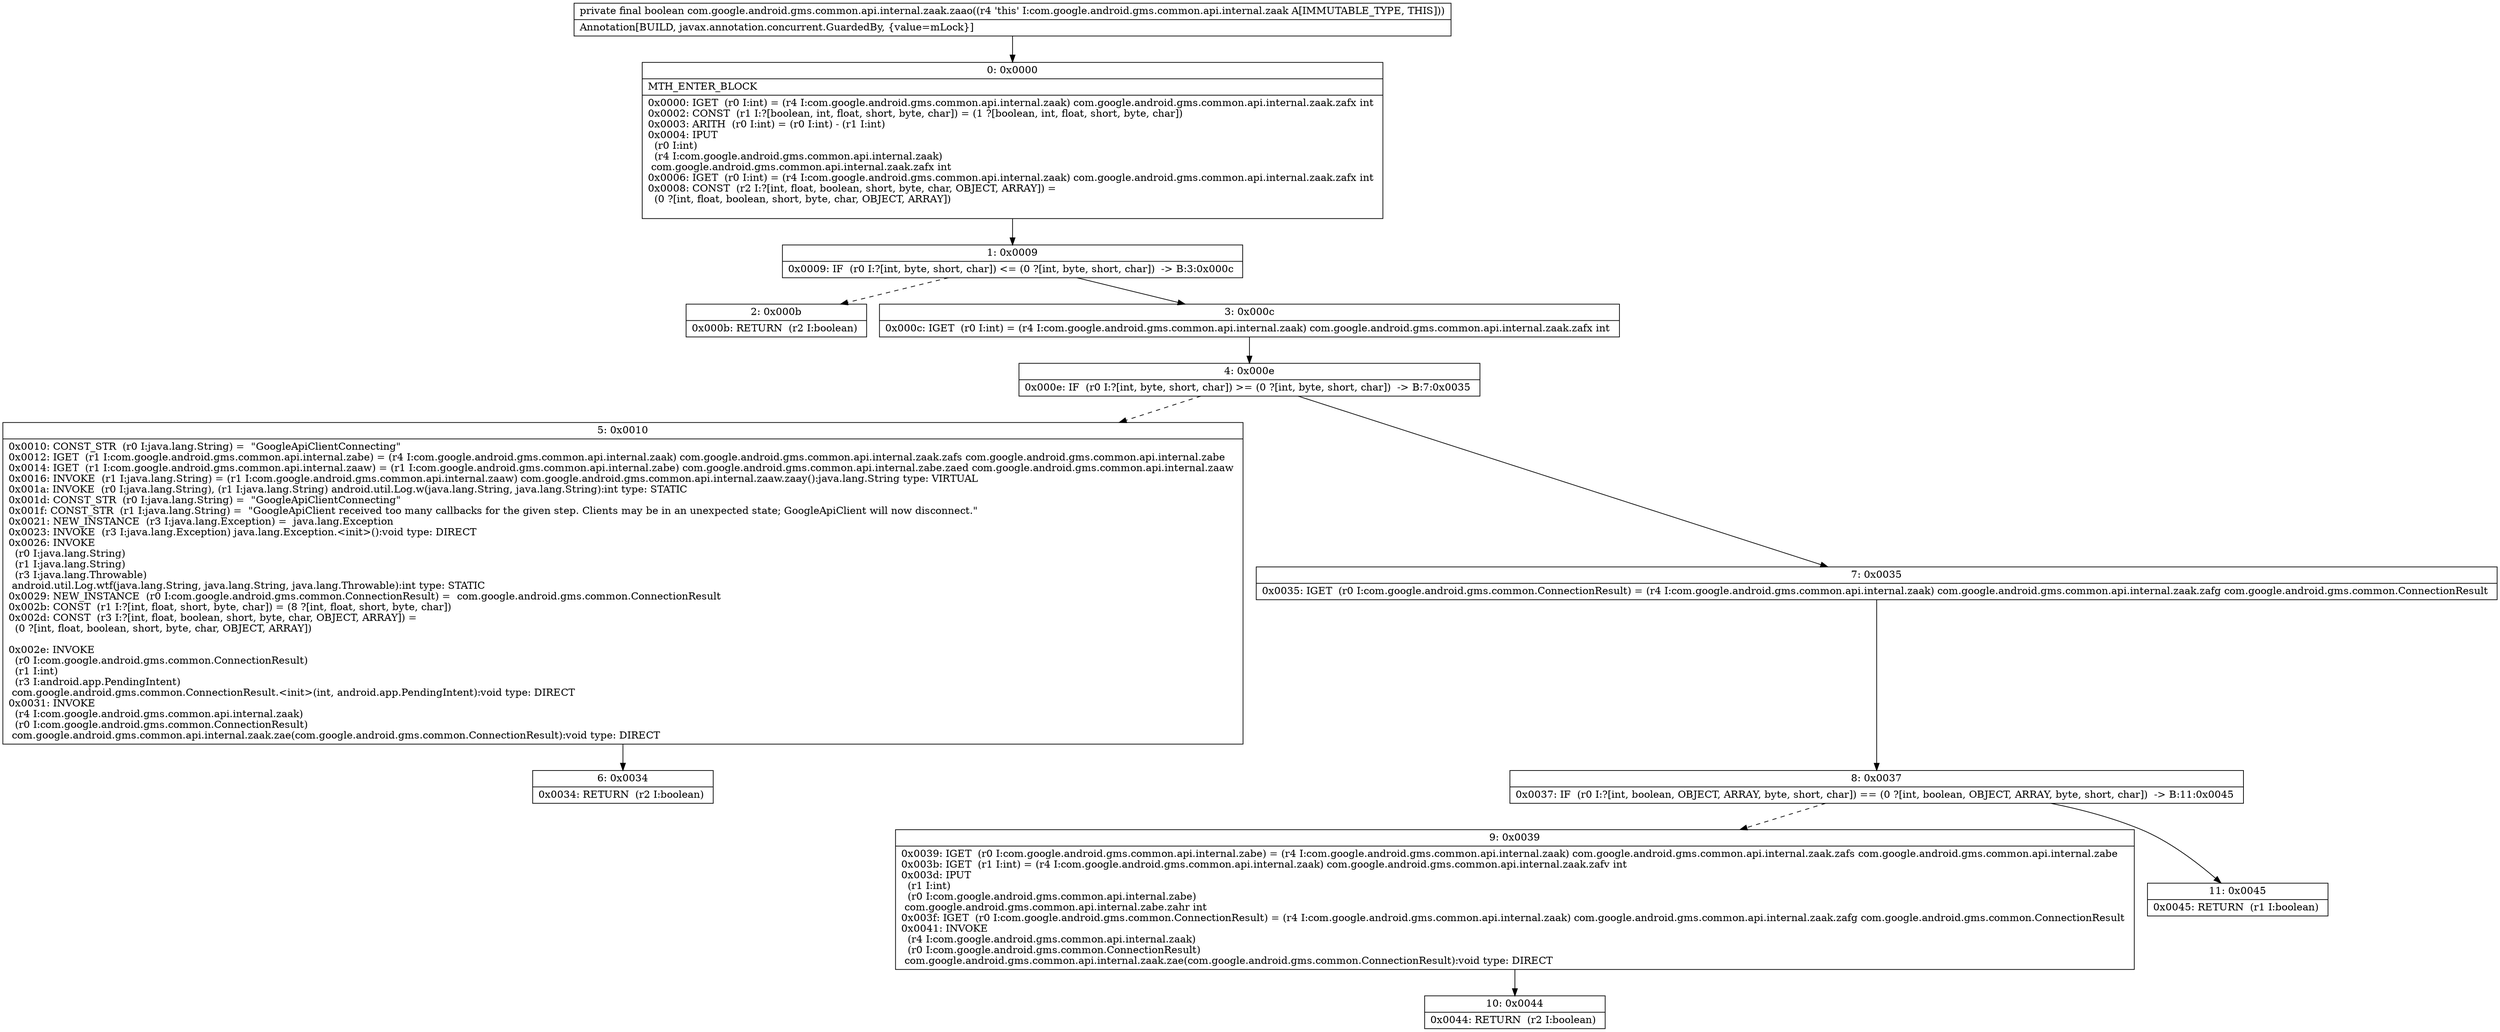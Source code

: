 digraph "CFG forcom.google.android.gms.common.api.internal.zaak.zaao()Z" {
Node_0 [shape=record,label="{0\:\ 0x0000|MTH_ENTER_BLOCK\l|0x0000: IGET  (r0 I:int) = (r4 I:com.google.android.gms.common.api.internal.zaak) com.google.android.gms.common.api.internal.zaak.zafx int \l0x0002: CONST  (r1 I:?[boolean, int, float, short, byte, char]) = (1 ?[boolean, int, float, short, byte, char]) \l0x0003: ARITH  (r0 I:int) = (r0 I:int) \- (r1 I:int) \l0x0004: IPUT  \l  (r0 I:int)\l  (r4 I:com.google.android.gms.common.api.internal.zaak)\l com.google.android.gms.common.api.internal.zaak.zafx int \l0x0006: IGET  (r0 I:int) = (r4 I:com.google.android.gms.common.api.internal.zaak) com.google.android.gms.common.api.internal.zaak.zafx int \l0x0008: CONST  (r2 I:?[int, float, boolean, short, byte, char, OBJECT, ARRAY]) = \l  (0 ?[int, float, boolean, short, byte, char, OBJECT, ARRAY])\l \l}"];
Node_1 [shape=record,label="{1\:\ 0x0009|0x0009: IF  (r0 I:?[int, byte, short, char]) \<= (0 ?[int, byte, short, char])  \-\> B:3:0x000c \l}"];
Node_2 [shape=record,label="{2\:\ 0x000b|0x000b: RETURN  (r2 I:boolean) \l}"];
Node_3 [shape=record,label="{3\:\ 0x000c|0x000c: IGET  (r0 I:int) = (r4 I:com.google.android.gms.common.api.internal.zaak) com.google.android.gms.common.api.internal.zaak.zafx int \l}"];
Node_4 [shape=record,label="{4\:\ 0x000e|0x000e: IF  (r0 I:?[int, byte, short, char]) \>= (0 ?[int, byte, short, char])  \-\> B:7:0x0035 \l}"];
Node_5 [shape=record,label="{5\:\ 0x0010|0x0010: CONST_STR  (r0 I:java.lang.String) =  \"GoogleApiClientConnecting\" \l0x0012: IGET  (r1 I:com.google.android.gms.common.api.internal.zabe) = (r4 I:com.google.android.gms.common.api.internal.zaak) com.google.android.gms.common.api.internal.zaak.zafs com.google.android.gms.common.api.internal.zabe \l0x0014: IGET  (r1 I:com.google.android.gms.common.api.internal.zaaw) = (r1 I:com.google.android.gms.common.api.internal.zabe) com.google.android.gms.common.api.internal.zabe.zaed com.google.android.gms.common.api.internal.zaaw \l0x0016: INVOKE  (r1 I:java.lang.String) = (r1 I:com.google.android.gms.common.api.internal.zaaw) com.google.android.gms.common.api.internal.zaaw.zaay():java.lang.String type: VIRTUAL \l0x001a: INVOKE  (r0 I:java.lang.String), (r1 I:java.lang.String) android.util.Log.w(java.lang.String, java.lang.String):int type: STATIC \l0x001d: CONST_STR  (r0 I:java.lang.String) =  \"GoogleApiClientConnecting\" \l0x001f: CONST_STR  (r1 I:java.lang.String) =  \"GoogleApiClient received too many callbacks for the given step. Clients may be in an unexpected state; GoogleApiClient will now disconnect.\" \l0x0021: NEW_INSTANCE  (r3 I:java.lang.Exception) =  java.lang.Exception \l0x0023: INVOKE  (r3 I:java.lang.Exception) java.lang.Exception.\<init\>():void type: DIRECT \l0x0026: INVOKE  \l  (r0 I:java.lang.String)\l  (r1 I:java.lang.String)\l  (r3 I:java.lang.Throwable)\l android.util.Log.wtf(java.lang.String, java.lang.String, java.lang.Throwable):int type: STATIC \l0x0029: NEW_INSTANCE  (r0 I:com.google.android.gms.common.ConnectionResult) =  com.google.android.gms.common.ConnectionResult \l0x002b: CONST  (r1 I:?[int, float, short, byte, char]) = (8 ?[int, float, short, byte, char]) \l0x002d: CONST  (r3 I:?[int, float, boolean, short, byte, char, OBJECT, ARRAY]) = \l  (0 ?[int, float, boolean, short, byte, char, OBJECT, ARRAY])\l \l0x002e: INVOKE  \l  (r0 I:com.google.android.gms.common.ConnectionResult)\l  (r1 I:int)\l  (r3 I:android.app.PendingIntent)\l com.google.android.gms.common.ConnectionResult.\<init\>(int, android.app.PendingIntent):void type: DIRECT \l0x0031: INVOKE  \l  (r4 I:com.google.android.gms.common.api.internal.zaak)\l  (r0 I:com.google.android.gms.common.ConnectionResult)\l com.google.android.gms.common.api.internal.zaak.zae(com.google.android.gms.common.ConnectionResult):void type: DIRECT \l}"];
Node_6 [shape=record,label="{6\:\ 0x0034|0x0034: RETURN  (r2 I:boolean) \l}"];
Node_7 [shape=record,label="{7\:\ 0x0035|0x0035: IGET  (r0 I:com.google.android.gms.common.ConnectionResult) = (r4 I:com.google.android.gms.common.api.internal.zaak) com.google.android.gms.common.api.internal.zaak.zafg com.google.android.gms.common.ConnectionResult \l}"];
Node_8 [shape=record,label="{8\:\ 0x0037|0x0037: IF  (r0 I:?[int, boolean, OBJECT, ARRAY, byte, short, char]) == (0 ?[int, boolean, OBJECT, ARRAY, byte, short, char])  \-\> B:11:0x0045 \l}"];
Node_9 [shape=record,label="{9\:\ 0x0039|0x0039: IGET  (r0 I:com.google.android.gms.common.api.internal.zabe) = (r4 I:com.google.android.gms.common.api.internal.zaak) com.google.android.gms.common.api.internal.zaak.zafs com.google.android.gms.common.api.internal.zabe \l0x003b: IGET  (r1 I:int) = (r4 I:com.google.android.gms.common.api.internal.zaak) com.google.android.gms.common.api.internal.zaak.zafv int \l0x003d: IPUT  \l  (r1 I:int)\l  (r0 I:com.google.android.gms.common.api.internal.zabe)\l com.google.android.gms.common.api.internal.zabe.zahr int \l0x003f: IGET  (r0 I:com.google.android.gms.common.ConnectionResult) = (r4 I:com.google.android.gms.common.api.internal.zaak) com.google.android.gms.common.api.internal.zaak.zafg com.google.android.gms.common.ConnectionResult \l0x0041: INVOKE  \l  (r4 I:com.google.android.gms.common.api.internal.zaak)\l  (r0 I:com.google.android.gms.common.ConnectionResult)\l com.google.android.gms.common.api.internal.zaak.zae(com.google.android.gms.common.ConnectionResult):void type: DIRECT \l}"];
Node_10 [shape=record,label="{10\:\ 0x0044|0x0044: RETURN  (r2 I:boolean) \l}"];
Node_11 [shape=record,label="{11\:\ 0x0045|0x0045: RETURN  (r1 I:boolean) \l}"];
MethodNode[shape=record,label="{private final boolean com.google.android.gms.common.api.internal.zaak.zaao((r4 'this' I:com.google.android.gms.common.api.internal.zaak A[IMMUTABLE_TYPE, THIS]))  | Annotation[BUILD, javax.annotation.concurrent.GuardedBy, \{value=mLock\}]\l}"];
MethodNode -> Node_0;
Node_0 -> Node_1;
Node_1 -> Node_2[style=dashed];
Node_1 -> Node_3;
Node_3 -> Node_4;
Node_4 -> Node_5[style=dashed];
Node_4 -> Node_7;
Node_5 -> Node_6;
Node_7 -> Node_8;
Node_8 -> Node_9[style=dashed];
Node_8 -> Node_11;
Node_9 -> Node_10;
}

